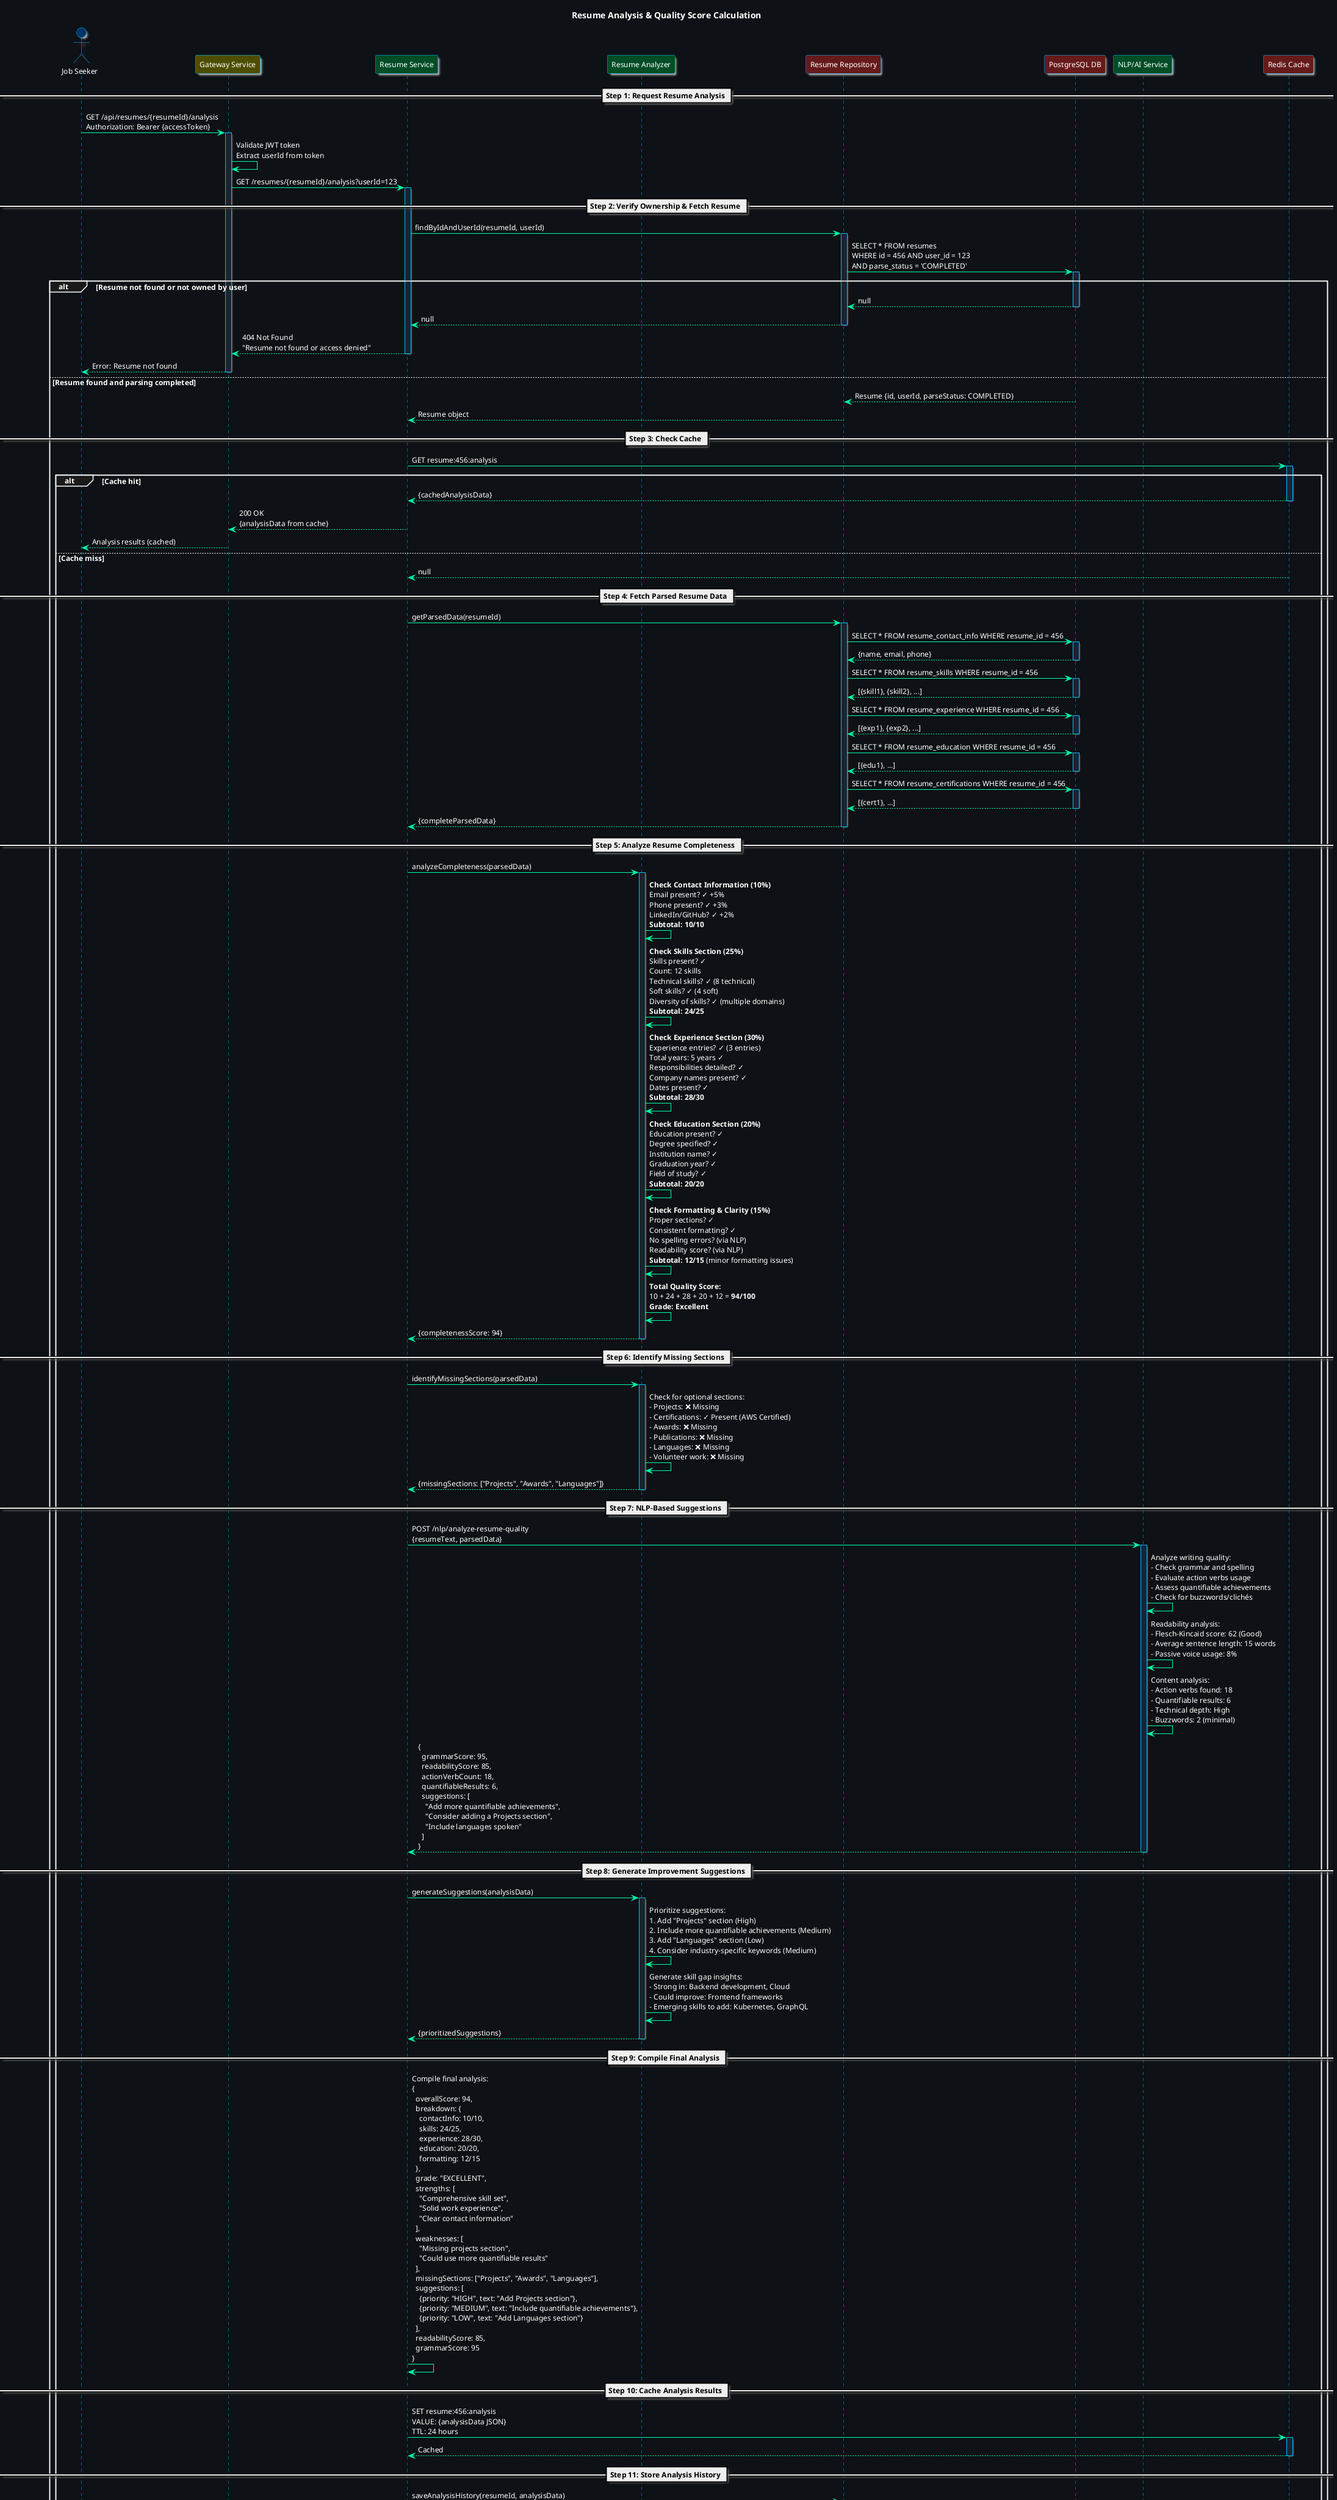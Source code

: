 @startuml Resume Analysis & Quality Score
skinparam backgroundColor #0e1116
skinparam defaultFontName "Segoe UI"
skinparam defaultFontColor #?black:white
skinparam defaultFontSize 12
skinparam shadowing true

skinparam sequence {
    ArrowColor #00ffaa
    ActorBorderColor #00bfff
    ActorBackgroundColor #1a2432
    ActorFontColor #ffffff
    
    ParticipantBorderColor #00bfff
    ParticipantBackgroundColor #1e232b
    ParticipantFontColor #ffffff
    
    LifeLineBorderColor #00bfff
    LifeLineBackgroundColor #1a2432
    
    BoxBorderColor #00bfff
    BoxBackgroundColor #0d1117
    BoxFontColor #ffffff
}

skinparam sequenceGroup {
  BorderColor white
  BackgroundColor #1a1a1a
  FontColor #ffffff
}

skinparam note {
    BackgroundColor #2d343e
    BorderColor #00ffaa
    FontColor #cdd9e5
}

actor "Job Seeker" as User #003366
participant "Gateway Service" as Gateway #4d4d00
participant "Resume Service" as ResumeSvc #004d26
participant "Resume Analyzer" as Analyzer #004d26
participant "Resume Repository" as ResumeRepo #661a1a
participant "PostgreSQL DB" as DB #661a1a
participant "NLP/AI Service" as NLP #004d26
participant "Redis Cache" as Redis #661a1a

title Resume Analysis & Quality Score Calculation

== Step 1: Request Resume Analysis ==

User -> Gateway: GET /api/resumes/{resumeId}/analysis\nAuthorization: Bearer {accessToken}
activate Gateway

Gateway -> Gateway: Validate JWT token\nExtract userId from token

Gateway -> ResumeSvc: GET /resumes/{resumeId}/analysis?userId=123
activate ResumeSvc

== Step 2: Verify Ownership & Fetch Resume ==

ResumeSvc -> ResumeRepo: findByIdAndUserId(resumeId, userId)
activate ResumeRepo
ResumeRepo -> DB: SELECT * FROM resumes\nWHERE id = 456 AND user_id = 123\nAND parse_status = 'COMPLETED'
activate DB

alt Resume not found or not owned by user
    DB --> ResumeRepo: null
    deactivate DB
    ResumeRepo --> ResumeSvc: null
    deactivate ResumeRepo
    ResumeSvc --> Gateway: 404 Not Found\n"Resume not found or access denied"
    deactivate ResumeSvc
    Gateway --> User: Error: Resume not found
    deactivate Gateway
else Resume found and parsing completed
    DB --> ResumeRepo: Resume {id, userId, parseStatus: COMPLETED}
    deactivate DB
    ResumeRepo --> ResumeSvc: Resume object
    deactivate ResumeRepo
    
    == Step 3: Check Cache ==
    
    ResumeSvc -> Redis: GET resume:456:analysis
    activate Redis
    
    alt Cache hit
        Redis --> ResumeSvc: {cachedAnalysisData}
        deactivate Redis
        ResumeSvc --> Gateway: 200 OK\n{analysisData from cache}
        deactivate ResumeSvc
        Gateway --> User: Analysis results (cached)
        deactivate Gateway
    else Cache miss
        Redis --> ResumeSvc: null
        deactivate Redis
        
        == Step 4: Fetch Parsed Resume Data ==
        
        ResumeSvc -> ResumeRepo: getParsedData(resumeId)
        activate ResumeRepo
        
        ResumeRepo -> DB: SELECT * FROM resume_contact_info WHERE resume_id = 456
        activate DB
        DB --> ResumeRepo: {name, email, phone}
        deactivate DB
        
        ResumeRepo -> DB: SELECT * FROM resume_skills WHERE resume_id = 456
        activate DB
        DB --> ResumeRepo: [{skill1}, {skill2}, ...]
        deactivate DB
        
        ResumeRepo -> DB: SELECT * FROM resume_experience WHERE resume_id = 456
        activate DB
        DB --> ResumeRepo: [{exp1}, {exp2}, ...]
        deactivate DB
        
        ResumeRepo -> DB: SELECT * FROM resume_education WHERE resume_id = 456
        activate DB
        DB --> ResumeRepo: [{edu1}, ...]
        deactivate DB
        
        ResumeRepo -> DB: SELECT * FROM resume_certifications WHERE resume_id = 456
        activate DB
        DB --> ResumeRepo: [{cert1}, ...]
        deactivate DB
        
        ResumeRepo --> ResumeSvc: {completeParsedData}
        deactivate ResumeRepo
        
        == Step 5: Analyze Resume Completeness ==
        
        ResumeSvc -> Analyzer: analyzeCompleteness(parsedData)
        activate Analyzer
        
        Analyzer -> Analyzer: **Check Contact Information (10%)**\nEmail present? ✓ +5%\nPhone present? ✓ +3%\nLinkedIn/GitHub? ✓ +2%\n**Subtotal: 10/10**
        
        Analyzer -> Analyzer: **Check Skills Section (25%)**\nSkills present? ✓\nCount: 12 skills\nTechnical skills? ✓ (8 technical)\nSoft skills? ✓ (4 soft)\nDiversity of skills? ✓ (multiple domains)\n**Subtotal: 24/25**
        
        Analyzer -> Analyzer: **Check Experience Section (30%)**\nExperience entries? ✓ (3 entries)\nTotal years: 5 years ✓\nResponsibilities detailed? ✓\nCompany names present? ✓\nDates present? ✓\n**Subtotal: 28/30**
        
        Analyzer -> Analyzer: **Check Education Section (20%)**\nEducation present? ✓\nDegree specified? ✓\nInstitution name? ✓\nGraduation year? ✓\nField of study? ✓\n**Subtotal: 20/20**
        
        Analyzer -> Analyzer: **Check Formatting & Clarity (15%)**\nProper sections? ✓\nConsistent formatting? ✓\nNo spelling errors? (via NLP)\nReadability score? (via NLP)\n**Subtotal: 12/15** (minor formatting issues)
        
        Analyzer -> Analyzer: **Total Quality Score:**\n10 + 24 + 28 + 20 + 12 = **94/100**\n**Grade: Excellent**
        
        Analyzer --> ResumeSvc: {completenessScore: 94}
        deactivate Analyzer
        
        == Step 6: Identify Missing Sections ==
        
        ResumeSvc -> Analyzer: identifyMissingSections(parsedData)
        activate Analyzer
        
        Analyzer -> Analyzer: Check for optional sections:\n- Projects: ❌ Missing\n- Certifications: ✓ Present (AWS Certified)\n- Awards: ❌ Missing\n- Publications: ❌ Missing\n- Languages: ❌ Missing\n- Volunteer work: ❌ Missing
        
        Analyzer --> ResumeSvc: {missingSections: ["Projects", "Awards", "Languages"]}
        deactivate Analyzer
        
        == Step 7: NLP-Based Suggestions ==
        
        ResumeSvc -> NLP: POST /nlp/analyze-resume-quality\n{resumeText, parsedData}
        activate NLP
        
        NLP -> NLP: Analyze writing quality:\n- Check grammar and spelling\n- Evaluate action verbs usage\n- Assess quantifiable achievements\n- Check for buzzwords/clichés
        
        NLP -> NLP: Readability analysis:\n- Flesch-Kincaid score: 62 (Good)\n- Average sentence length: 15 words\n- Passive voice usage: 8%
        
        NLP -> NLP: Content analysis:\n- Action verbs found: 18\n- Quantifiable results: 6\n- Technical depth: High\n- Buzzwords: 2 (minimal)
        
        NLP --> ResumeSvc: {\n  grammarScore: 95,\n  readabilityScore: 85,\n  actionVerbCount: 18,\n  quantifiableResults: 6,\n  suggestions: [\n    "Add more quantifiable achievements",\n    "Consider adding a Projects section",\n    "Include languages spoken"\n  ]\n}
        deactivate NLP
        
        == Step 8: Generate Improvement Suggestions ==
        
        ResumeSvc -> Analyzer: generateSuggestions(analysisData)
        activate Analyzer
        
        Analyzer -> Analyzer: Prioritize suggestions:\n1. Add "Projects" section (High)\n2. Include more quantifiable achievements (Medium)\n3. Add "Languages" section (Low)\n4. Consider industry-specific keywords (Medium)
        
        Analyzer -> Analyzer: Generate skill gap insights:\n- Strong in: Backend development, Cloud\n- Could improve: Frontend frameworks\n- Emerging skills to add: Kubernetes, GraphQL
        
        Analyzer --> ResumeSvc: {prioritizedSuggestions}
        deactivate Analyzer
        
        == Step 9: Compile Final Analysis ==
        
        ResumeSvc -> ResumeSvc: Compile final analysis:\n{\n  overallScore: 94,\n  breakdown: {\n    contactInfo: 10/10,\n    skills: 24/25,\n    experience: 28/30,\n    education: 20/20,\n    formatting: 12/15\n  },\n  grade: "EXCELLENT",\n  strengths: [\n    "Comprehensive skill set",\n    "Solid work experience",\n    "Clear contact information"\n  ],\n  weaknesses: [\n    "Missing projects section",\n    "Could use more quantifiable results"\n  ],\n  missingSections: ["Projects", "Awards", "Languages"],\n  suggestions: [\n    {priority: "HIGH", text: "Add Projects section"},\n    {priority: "MEDIUM", text: "Include quantifiable achievements"},\n    {priority: "LOW", text: "Add Languages section"}\n  ],\n  readabilityScore: 85,\n  grammarScore: 95\n}
        
        == Step 10: Cache Analysis Results ==
        
        ResumeSvc -> Redis: SET resume:456:analysis\nVALUE: {analysisData JSON}\nTTL: 24 hours
        activate Redis
        Redis --> ResumeSvc: Cached
        deactivate Redis
        
        == Step 11: Store Analysis History ==
        
        ResumeSvc -> ResumeRepo: saveAnalysisHistory(resumeId, analysisData)
        activate ResumeRepo
        ResumeRepo -> DB: INSERT INTO resume_analysis_history\n(resume_id, overall_score, breakdown, \nsuggestions, analyzed_at)\nVALUES (456, 94, {...}, {...}, NOW())
        activate DB
        DB --> ResumeRepo: Analysis saved
        deactivate DB
        deactivate ResumeRepo
        
        ResumeSvc --> Gateway: 200 OK\n{analysisData}
        deactivate ResumeSvc
        
        Gateway --> User: ✓ Resume Analysis Complete
        deactivate Gateway
    end
end

note over User
**Analysis Results Display:**

Overall Score: 94/100 (Excellent) ⭐⭐⭐⭐⭐

Breakdown:
✅ Contact Info: 10/10
✅ Skills: 24/25
✅ Experience: 28/30
✅ Education: 20/20
⚠️  Formatting: 12/15

Strengths:
• Comprehensive technical skill set
• Strong work experience history
• Clear and complete contact info

Areas for Improvement:
• Add a "Projects" section
• Include more quantifiable achievements
• Add "Languages" section

Writing Quality:
• Grammar: 95/100
• Readability: 85/100
• Action verbs: 18 found ✓
end note

note over User, Redis
**Quality Score Formula (0-100):**
- Contact Info: 10% (email, phone, social links)
- Skills Section: 25% (count, diversity, technical vs soft)
- Experience: 30% (years, detail, responsibilities)
- Education: 20% (degree, institution, dates)
- Formatting: 15% (structure, clarity, grammar)

**Analysis Caching:**
- TTL: 24 hours (resume rarely changes)
- Cache key: resume:{id}:analysis
- Invalidated on resume update

**History Tracking:**
- All analyses stored in DB
- Allows progress tracking over time
- User can see score improvements
end note

@enduml